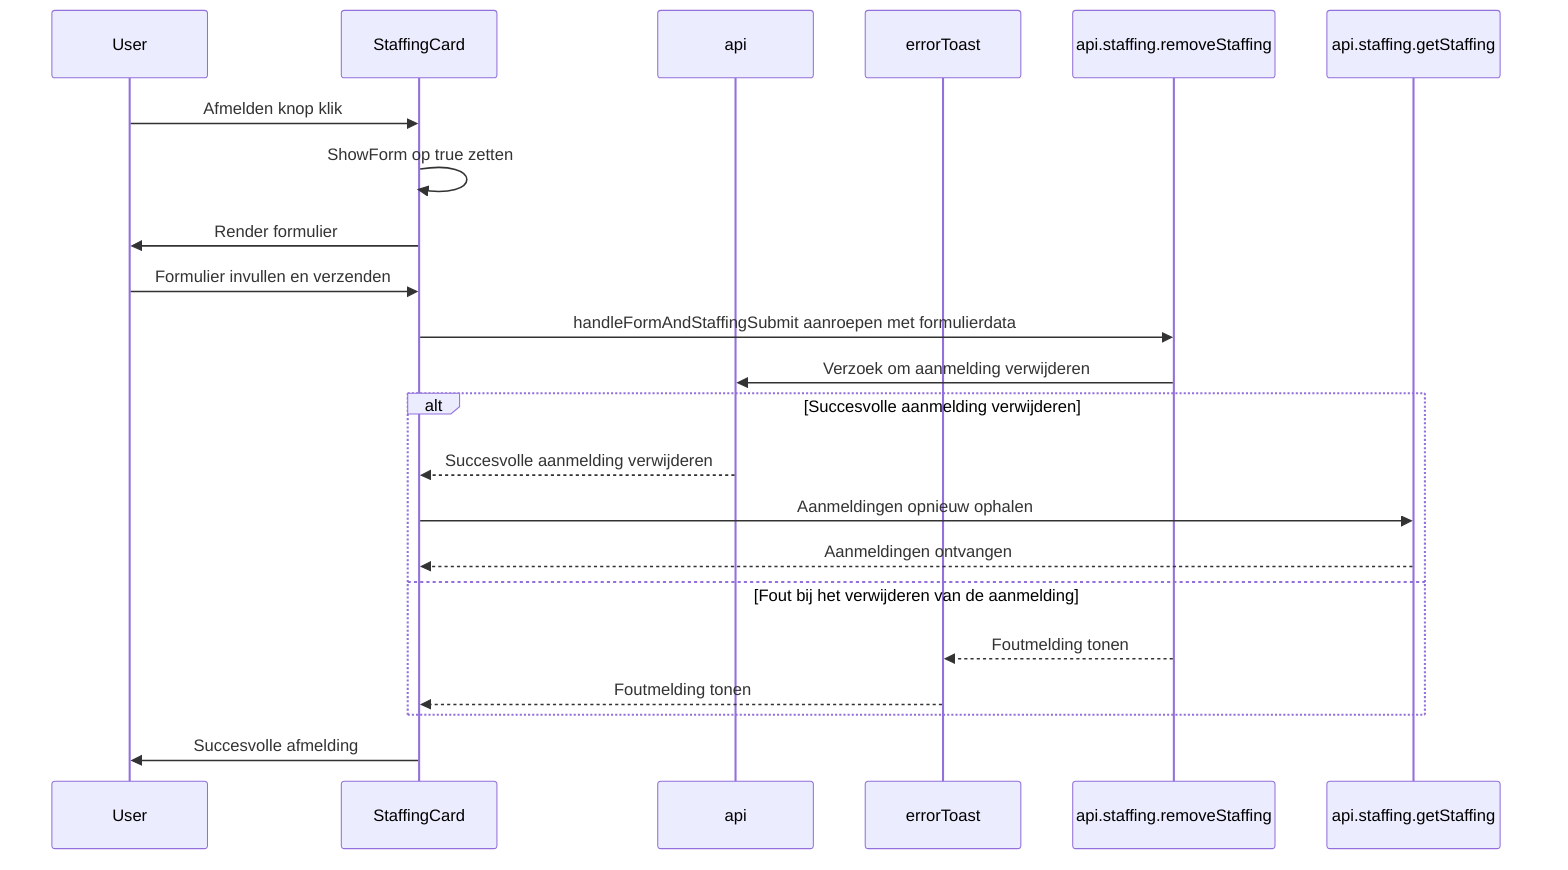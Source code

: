 sequenceDiagram
    participant User
    participant StaffingCard
    participant api
    participant errorToast

    User->>StaffingCard: Afmelden knop klik
    StaffingCard->>StaffingCard: ShowForm op true zetten
    StaffingCard->>User: Render formulier

    User->>StaffingCard: Formulier invullen en verzenden
    StaffingCard->>api.staffing.removeStaffing: handleFormAndStaffingSubmit aanroepen met formulierdata
    api.staffing.removeStaffing->>api: Verzoek om aanmelding verwijderen
    alt Succesvolle aanmelding verwijderen
        api-->>StaffingCard: Succesvolle aanmelding verwijderen
        StaffingCard->>api.staffing.getStaffing: Aanmeldingen opnieuw ophalen
        api.staffing.getStaffing-->>StaffingCard: Aanmeldingen ontvangen
    else Fout bij het verwijderen van de aanmelding
        api.staffing.removeStaffing-->>errorToast: Foutmelding tonen
        errorToast-->>StaffingCard: Foutmelding tonen
    end

    StaffingCard->>User: Succesvolle afmelding